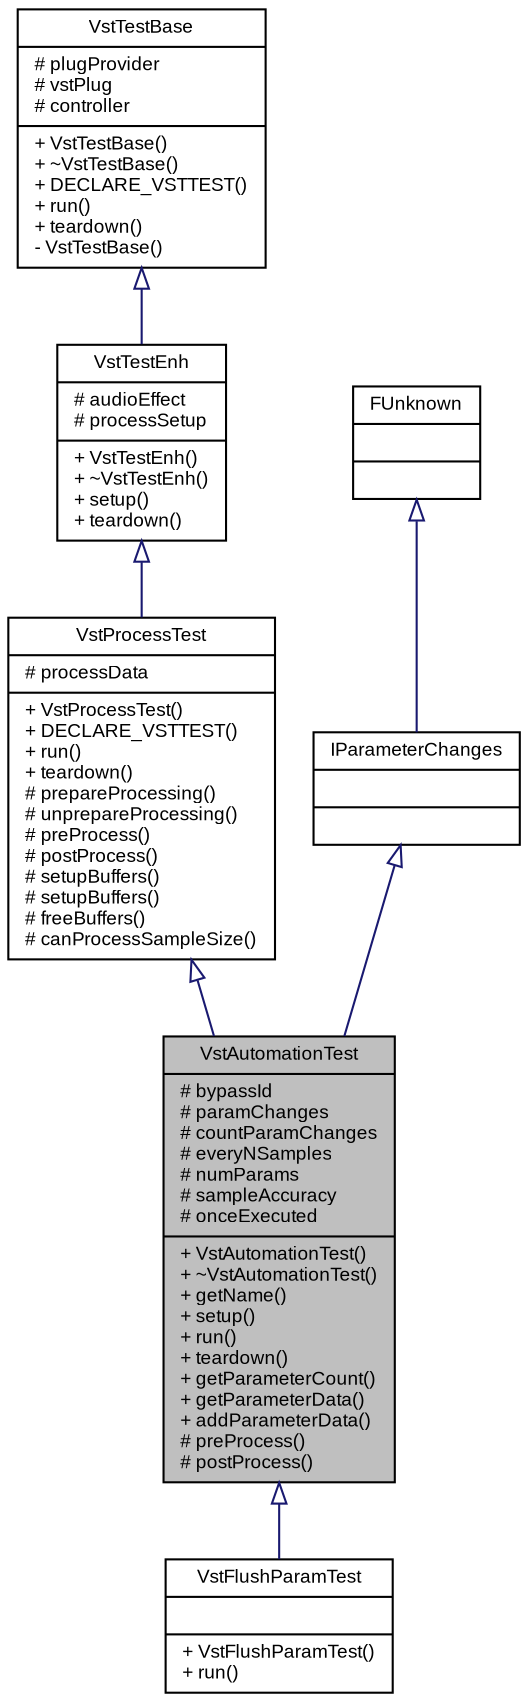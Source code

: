 digraph G
{
  bgcolor="transparent";
  edge [fontname="Arial",fontsize="9",labelfontname="Arial",labelfontsize="9"];
  node [fontname="Arial",fontsize="9",shape=record];
  Node1 [label="{VstAutomationTest\n|# bypassId\l# paramChanges\l# countParamChanges\l# everyNSamples\l# numParams\l# sampleAccuracy\l# onceExecuted\l|+ VstAutomationTest()\l+ ~VstAutomationTest()\l+ getName()\l+ setup()\l+ run()\l+ teardown()\l+ getParameterCount()\l+ getParameterData()\l+ addParameterData()\l# preProcess()\l# postProcess()\l}",height=0.2,width=0.4,color="black", fillcolor="grey75", style="filled" fontcolor="black"];
  Node2 -> Node1 [dir=back,color="midnightblue",fontsize="9",style="solid",arrowtail="empty",fontname="Arial"];
  Node2 [label="{VstProcessTest\n|# processData\l|+ VstProcessTest()\l+ DECLARE_VSTTEST()\l+ run()\l+ teardown()\l# prepareProcessing()\l# unprepareProcessing()\l# preProcess()\l# postProcess()\l# setupBuffers()\l# setupBuffers()\l# freeBuffers()\l# canProcessSampleSize()\l}",height=0.2,width=0.4,color="black",URL="$classSteinberg_1_1Vst_1_1VstProcessTest.html",tooltip="Test Process Test."];
  Node3 -> Node2 [dir=back,color="midnightblue",fontsize="9",style="solid",arrowtail="empty",fontname="Arial"];
  Node3 [label="{VstTestEnh\n|# audioEffect\l# processSetup\l|+ VstTestEnh()\l+ ~VstTestEnh()\l+ setup()\l+ teardown()\l}",height=0.2,width=0.4,color="black",URL="$classSteinberg_1_1Vst_1_1VstTestEnh.html",tooltip="Test Helper."];
  Node4 -> Node3 [dir=back,color="midnightblue",fontsize="9",style="solid",arrowtail="empty",fontname="Arial"];
  Node4 [label="{VstTestBase\n|# plugProvider\l# vstPlug\l# controller\l|+ VstTestBase()\l+ ~VstTestBase()\l+ DECLARE_VSTTEST()\l+ run()\l+ teardown()\l- VstTestBase()\l}",height=0.2,width=0.4,color="black",URL="$classSteinberg_1_1Vst_1_1VstTestBase.html",tooltip="Test Helper."];
  Node5 -> Node1 [dir=back,color="midnightblue",fontsize="9",style="solid",arrowtail="empty",fontname="Arial"];
  Node5 [label="{IParameterChanges\n||}",height=0.2,width=0.4,color="black",URL="vstinterfaces.tag$classSteinberg_1_1Vst_1_1IParameterChanges.html"];
  Node6 -> Node5 [dir=back,color="midnightblue",fontsize="9",style="solid",arrowtail="empty",fontname="Arial"];
  Node6 [label="{FUnknown\n||}",height=0.2,width=0.4,color="black",URL="base.tag$classSteinberg_1_1FUnknown.html"];
  Node1 -> Node7 [dir=back,color="midnightblue",fontsize="9",style="solid",arrowtail="empty",fontname="Arial"];
  Node7 [label="{VstFlushParamTest\n||+ VstFlushParamTest()\l+ run()\l}",height=0.2,width=0.4,color="black",URL="$classSteinberg_1_1Vst_1_1VstFlushParamTest.html",tooltip="Test Parameters Flush (no Buffer)."];
}
